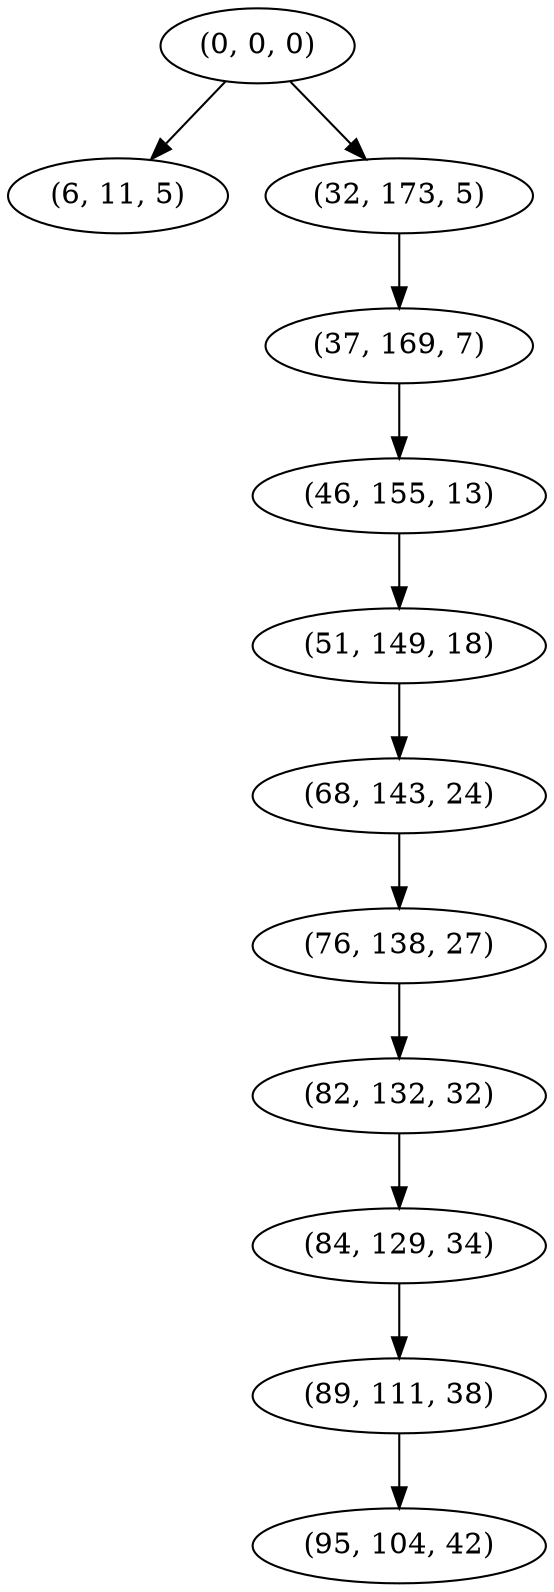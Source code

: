digraph tree {
    "(0, 0, 0)";
    "(6, 11, 5)";
    "(32, 173, 5)";
    "(37, 169, 7)";
    "(46, 155, 13)";
    "(51, 149, 18)";
    "(68, 143, 24)";
    "(76, 138, 27)";
    "(82, 132, 32)";
    "(84, 129, 34)";
    "(89, 111, 38)";
    "(95, 104, 42)";
    "(0, 0, 0)" -> "(6, 11, 5)";
    "(0, 0, 0)" -> "(32, 173, 5)";
    "(32, 173, 5)" -> "(37, 169, 7)";
    "(37, 169, 7)" -> "(46, 155, 13)";
    "(46, 155, 13)" -> "(51, 149, 18)";
    "(51, 149, 18)" -> "(68, 143, 24)";
    "(68, 143, 24)" -> "(76, 138, 27)";
    "(76, 138, 27)" -> "(82, 132, 32)";
    "(82, 132, 32)" -> "(84, 129, 34)";
    "(84, 129, 34)" -> "(89, 111, 38)";
    "(89, 111, 38)" -> "(95, 104, 42)";
}
